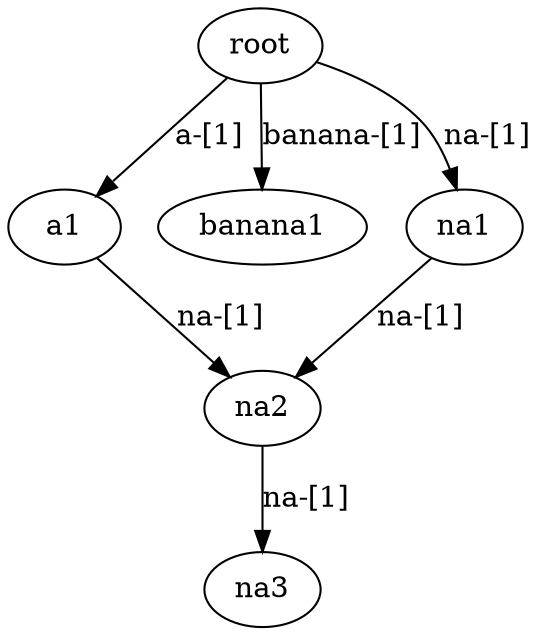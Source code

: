 digraph {root -> a1[label="a-[1]"];
root -> banana1[label="banana-[1]"];
root -> na1[label="na-[1]"];
a1 -> na2[label="na-[1]"];
na1 -> na2[label="na-[1]"];
na2 -> na3[label="na-[1]"];
}